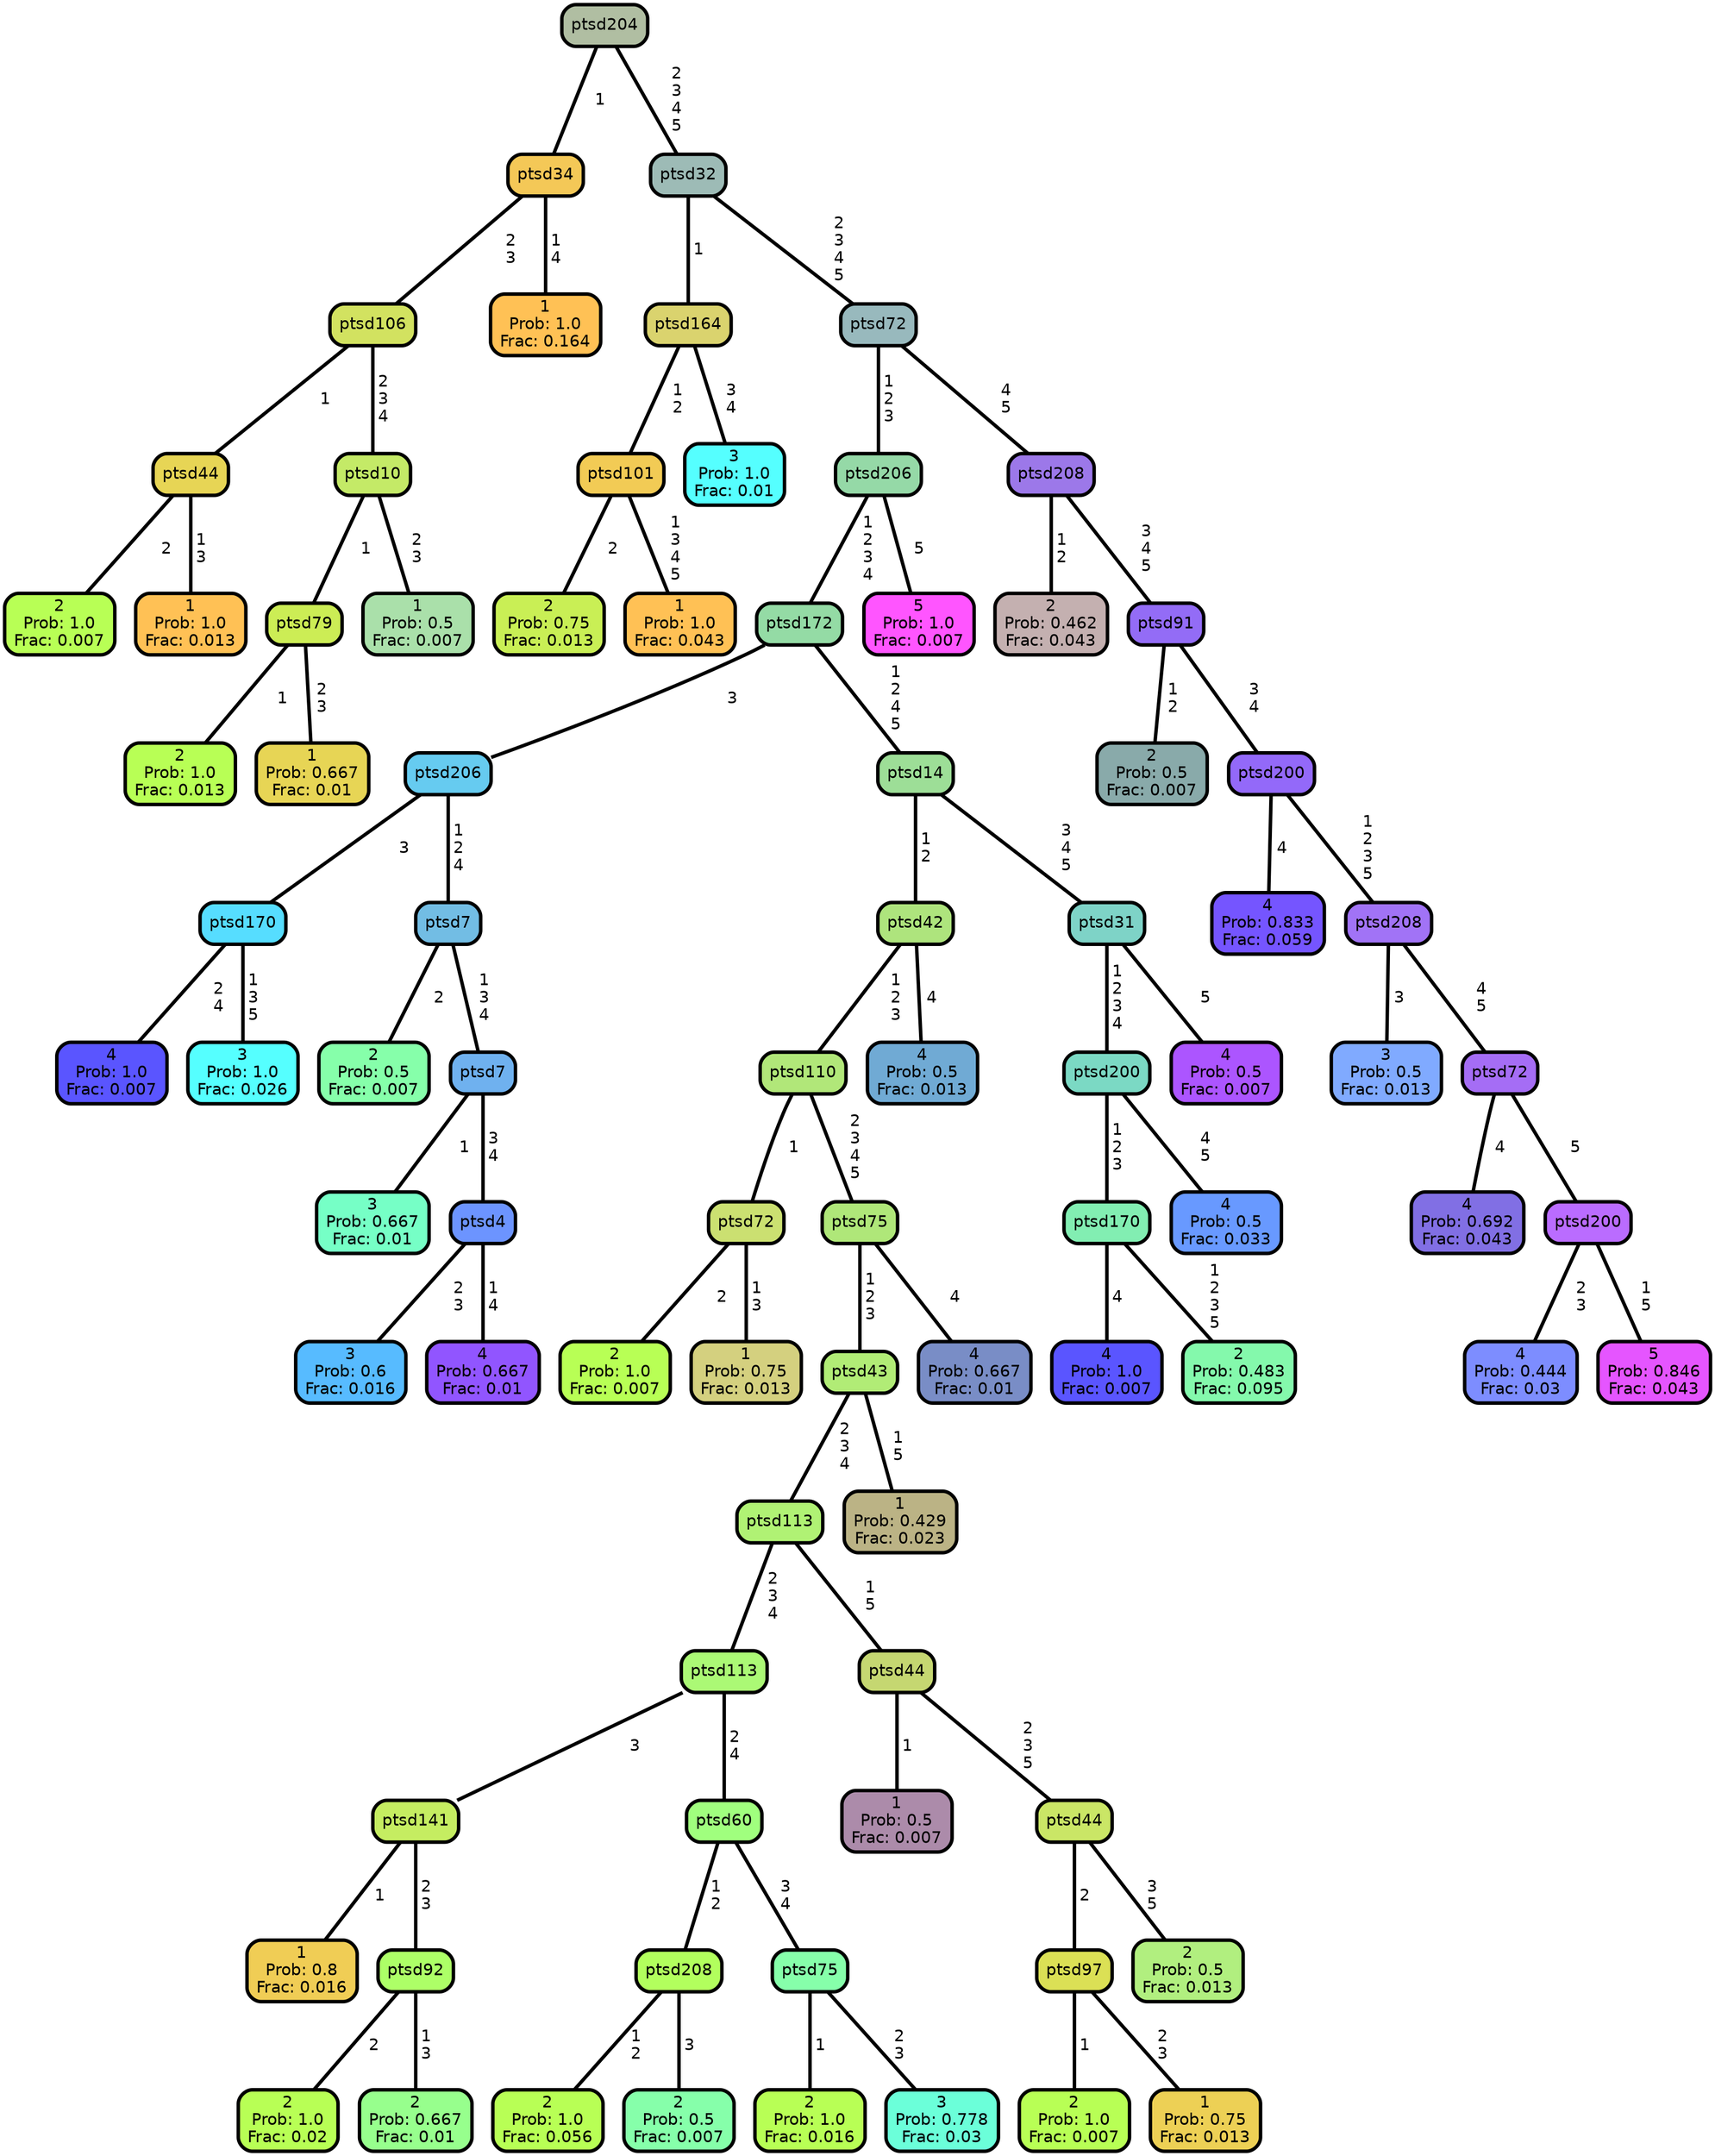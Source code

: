 graph Tree {
node [shape=box, style="filled, rounded",color="black",penwidth="3",fontcolor="black",                 fontname=helvetica] ;
graph [ranksep="0 equally", splines=straight,                 bgcolor=transparent, dpi=200] ;
edge [fontname=helvetica, color=black] ;
0 [label="2
Prob: 1.0
Frac: 0.007", fillcolor="#b8ff55"] ;
1 [label="ptsd44", fillcolor="#e7d555"] ;
2 [label="1
Prob: 1.0
Frac: 0.013", fillcolor="#ffc155"] ;
3 [label="ptsd106", fillcolor="#d2e260"] ;
4 [label="2
Prob: 1.0
Frac: 0.013", fillcolor="#b8ff55"] ;
5 [label="ptsd79", fillcolor="#cced55"] ;
6 [label="1
Prob: 0.667
Frac: 0.01", fillcolor="#e7d555"] ;
7 [label="ptsd10", fillcolor="#c4ea67"] ;
8 [label="1
Prob: 0.5
Frac: 0.007", fillcolor="#aae0aa"] ;
9 [label="ptsd34", fillcolor="#f4c857"] ;
10 [label="1
Prob: 1.0
Frac: 0.164", fillcolor="#ffc155"] ;
11 [label="ptsd204", fillcolor="#b0bea2"] ;
12 [label="2
Prob: 0.75
Frac: 0.013", fillcolor="#c9ef55"] ;
13 [label="ptsd101", fillcolor="#f2cb55"] ;
14 [label="1
Prob: 1.0
Frac: 0.043", fillcolor="#ffc155"] ;
15 [label="ptsd164", fillcolor="#dad36e"] ;
16 [label="3
Prob: 1.0
Frac: 0.01", fillcolor="#55ffff"] ;
17 [label="ptsd32", fillcolor="#9dbbb6"] ;
18 [label="4
Prob: 1.0
Frac: 0.007", fillcolor="#5a55ff"] ;
19 [label="ptsd170", fillcolor="#56ddff"] ;
20 [label="3
Prob: 1.0
Frac: 0.026", fillcolor="#55ffff"] ;
21 [label="ptsd206", fillcolor="#66cbf0"] ;
22 [label="2
Prob: 0.5
Frac: 0.007", fillcolor="#86ffaa"] ;
23 [label="ptsd7", fillcolor="#72bde4"] ;
24 [label="3
Prob: 0.667
Frac: 0.01", fillcolor="#76ffc6"] ;
25 [label="ptsd7", fillcolor="#6fb1ef"] ;
26 [label="3
Prob: 0.6
Frac: 0.016", fillcolor="#57bbff"] ;
27 [label="ptsd4", fillcolor="#6c94ff"] ;
28 [label="4
Prob: 0.667
Frac: 0.01", fillcolor="#9155ff"] ;
29 [label="ptsd172", fillcolor="#94dba5"] ;
30 [label="2
Prob: 1.0
Frac: 0.007", fillcolor="#b8ff55"] ;
31 [label="ptsd72", fillcolor="#cbe071"] ;
32 [label="1
Prob: 0.75
Frac: 0.013", fillcolor="#d4d07f"] ;
33 [label="ptsd110", fillcolor="#b1e779"] ;
34 [label="1
Prob: 0.8
Frac: 0.016", fillcolor="#f0cd55"] ;
35 [label="ptsd141", fillcolor="#c5ed61"] ;
36 [label="2
Prob: 1.0
Frac: 0.02", fillcolor="#b8ff55"] ;
37 [label="ptsd92", fillcolor="#adff67"] ;
38 [label="2
Prob: 0.667
Frac: 0.01", fillcolor="#97ff8d"] ;
39 [label="ptsd113", fillcolor="#abf975"] ;
40 [label="2
Prob: 1.0
Frac: 0.056", fillcolor="#b8ff55"] ;
41 [label="ptsd208", fillcolor="#b2ff5d"] ;
42 [label="2
Prob: 0.5
Frac: 0.007", fillcolor="#86ffaa"] ;
43 [label="ptsd60", fillcolor="#a0ff7e"] ;
44 [label="2
Prob: 1.0
Frac: 0.016", fillcolor="#b8ff55"] ;
45 [label="ptsd75", fillcolor="#86ffaa"] ;
46 [label="3
Prob: 0.778
Frac: 0.03", fillcolor="#6bffd9"] ;
47 [label="ptsd113", fillcolor="#b0f274"] ;
48 [label="1
Prob: 0.5
Frac: 0.007", fillcolor="#ac8baa"] ;
49 [label="ptsd44", fillcolor="#c5d771"] ;
50 [label="2
Prob: 1.0
Frac: 0.007", fillcolor="#b8ff55"] ;
51 [label="ptsd97", fillcolor="#dbe055"] ;
52 [label="1
Prob: 0.75
Frac: 0.013", fillcolor="#edd055"] ;
53 [label="ptsd44", fillcolor="#cae666"] ;
54 [label="2
Prob: 0.5
Frac: 0.013", fillcolor="#b1ef7f"] ;
55 [label="ptsd43", fillcolor="#b1ec76"] ;
56 [label="1
Prob: 0.429
Frac: 0.023", fillcolor="#bbb385"] ;
57 [label="ptsd75", fillcolor="#afe779"] ;
58 [label="4
Prob: 0.667
Frac: 0.01", fillcolor="#798dc6"] ;
59 [label="ptsd42", fillcolor="#aee47d"] ;
60 [label="4
Prob: 0.5
Frac: 0.013", fillcolor="#70aad4"] ;
61 [label="ptsd14", fillcolor="#9dde97"] ;
62 [label="4
Prob: 1.0
Frac: 0.007", fillcolor="#5a55ff"] ;
63 [label="ptsd170", fillcolor="#82eeb2"] ;
64 [label="2
Prob: 0.483
Frac: 0.095", fillcolor="#84f9ac"] ;
65 [label="ptsd200", fillcolor="#7bd9c4"] ;
66 [label="4
Prob: 0.5
Frac: 0.033", fillcolor="#6899ff"] ;
67 [label="ptsd31", fillcolor="#7ed3c7"] ;
68 [label="4
Prob: 0.5
Frac: 0.007", fillcolor="#ac55ff"] ;
69 [label="ptsd206", fillcolor="#95d9a7"] ;
70 [label="5
Prob: 1.0
Frac: 0.007", fillcolor="#ff55ff"] ;
71 [label="ptsd72", fillcolor="#98b9bd"] ;
72 [label="2
Prob: 0.462
Frac: 0.043", fillcolor="#c4b0b0"] ;
73 [label="ptsd208", fillcolor="#9c78e9"] ;
74 [label="2
Prob: 0.5
Frac: 0.007", fillcolor="#89aaaa"] ;
75 [label="ptsd91", fillcolor="#936cf6"] ;
76 [label="4
Prob: 0.833
Frac: 0.059", fillcolor="#7555ff"] ;
77 [label="ptsd200", fillcolor="#9369f9"] ;
78 [label="3
Prob: 0.5
Frac: 0.013", fillcolor="#80aaff"] ;
79 [label="ptsd208", fillcolor="#a173f6"] ;
80 [label="4
Prob: 0.692
Frac: 0.043", fillcolor="#816fe4"] ;
81 [label="ptsd72", fillcolor="#a56df5"] ;
82 [label="4
Prob: 0.444
Frac: 0.03", fillcolor="#7d8dff"] ;
83 [label="ptsd200", fillcolor="#ba6cff"] ;
84 [label="5
Prob: 0.846
Frac: 0.043", fillcolor="#e555ff"] ;
1 -- 0 [label=" 2",penwidth=3] ;
1 -- 2 [label=" 1\n 3",penwidth=3] ;
3 -- 1 [label=" 1",penwidth=3] ;
3 -- 7 [label=" 2\n 3\n 4",penwidth=3] ;
5 -- 4 [label=" 1",penwidth=3] ;
5 -- 6 [label=" 2\n 3",penwidth=3] ;
7 -- 5 [label=" 1",penwidth=3] ;
7 -- 8 [label=" 2\n 3",penwidth=3] ;
9 -- 3 [label=" 2\n 3",penwidth=3] ;
9 -- 10 [label=" 1\n 4",penwidth=3] ;
11 -- 9 [label=" 1",penwidth=3] ;
11 -- 17 [label=" 2\n 3\n 4\n 5",penwidth=3] ;
13 -- 12 [label=" 2",penwidth=3] ;
13 -- 14 [label=" 1\n 3\n 4\n 5",penwidth=3] ;
15 -- 13 [label=" 1\n 2",penwidth=3] ;
15 -- 16 [label=" 3\n 4",penwidth=3] ;
17 -- 15 [label=" 1",penwidth=3] ;
17 -- 71 [label=" 2\n 3\n 4\n 5",penwidth=3] ;
19 -- 18 [label=" 2\n 4",penwidth=3] ;
19 -- 20 [label=" 1\n 3\n 5",penwidth=3] ;
21 -- 19 [label=" 3",penwidth=3] ;
21 -- 23 [label=" 1\n 2\n 4",penwidth=3] ;
23 -- 22 [label=" 2",penwidth=3] ;
23 -- 25 [label=" 1\n 3\n 4",penwidth=3] ;
25 -- 24 [label=" 1",penwidth=3] ;
25 -- 27 [label=" 3\n 4",penwidth=3] ;
27 -- 26 [label=" 2\n 3",penwidth=3] ;
27 -- 28 [label=" 1\n 4",penwidth=3] ;
29 -- 21 [label=" 3",penwidth=3] ;
29 -- 61 [label=" 1\n 2\n 4\n 5",penwidth=3] ;
31 -- 30 [label=" 2",penwidth=3] ;
31 -- 32 [label=" 1\n 3",penwidth=3] ;
33 -- 31 [label=" 1",penwidth=3] ;
33 -- 57 [label=" 2\n 3\n 4\n 5",penwidth=3] ;
35 -- 34 [label=" 1",penwidth=3] ;
35 -- 37 [label=" 2\n 3",penwidth=3] ;
37 -- 36 [label=" 2",penwidth=3] ;
37 -- 38 [label=" 1\n 3",penwidth=3] ;
39 -- 35 [label=" 3",penwidth=3] ;
39 -- 43 [label=" 2\n 4",penwidth=3] ;
41 -- 40 [label=" 1\n 2",penwidth=3] ;
41 -- 42 [label=" 3",penwidth=3] ;
43 -- 41 [label=" 1\n 2",penwidth=3] ;
43 -- 45 [label=" 3\n 4",penwidth=3] ;
45 -- 44 [label=" 1",penwidth=3] ;
45 -- 46 [label=" 2\n 3",penwidth=3] ;
47 -- 39 [label=" 2\n 3\n 4",penwidth=3] ;
47 -- 49 [label=" 1\n 5",penwidth=3] ;
49 -- 48 [label=" 1",penwidth=3] ;
49 -- 53 [label=" 2\n 3\n 5",penwidth=3] ;
51 -- 50 [label=" 1",penwidth=3] ;
51 -- 52 [label=" 2\n 3",penwidth=3] ;
53 -- 51 [label=" 2",penwidth=3] ;
53 -- 54 [label=" 3\n 5",penwidth=3] ;
55 -- 47 [label=" 2\n 3\n 4",penwidth=3] ;
55 -- 56 [label=" 1\n 5",penwidth=3] ;
57 -- 55 [label=" 1\n 2\n 3",penwidth=3] ;
57 -- 58 [label=" 4",penwidth=3] ;
59 -- 33 [label=" 1\n 2\n 3",penwidth=3] ;
59 -- 60 [label=" 4",penwidth=3] ;
61 -- 59 [label=" 1\n 2",penwidth=3] ;
61 -- 67 [label=" 3\n 4\n 5",penwidth=3] ;
63 -- 62 [label=" 4",penwidth=3] ;
63 -- 64 [label=" 1\n 2\n 3\n 5",penwidth=3] ;
65 -- 63 [label=" 1\n 2\n 3",penwidth=3] ;
65 -- 66 [label=" 4\n 5",penwidth=3] ;
67 -- 65 [label=" 1\n 2\n 3\n 4",penwidth=3] ;
67 -- 68 [label=" 5",penwidth=3] ;
69 -- 29 [label=" 1\n 2\n 3\n 4",penwidth=3] ;
69 -- 70 [label=" 5",penwidth=3] ;
71 -- 69 [label=" 1\n 2\n 3",penwidth=3] ;
71 -- 73 [label=" 4\n 5",penwidth=3] ;
73 -- 72 [label=" 1\n 2",penwidth=3] ;
73 -- 75 [label=" 3\n 4\n 5",penwidth=3] ;
75 -- 74 [label=" 1\n 2",penwidth=3] ;
75 -- 77 [label=" 3\n 4",penwidth=3] ;
77 -- 76 [label=" 4",penwidth=3] ;
77 -- 79 [label=" 1\n 2\n 3\n 5",penwidth=3] ;
79 -- 78 [label=" 3",penwidth=3] ;
79 -- 81 [label=" 4\n 5",penwidth=3] ;
81 -- 80 [label=" 4",penwidth=3] ;
81 -- 83 [label=" 5",penwidth=3] ;
83 -- 82 [label=" 2\n 3",penwidth=3] ;
83 -- 84 [label=" 1\n 5",penwidth=3] ;
{rank = same;}}